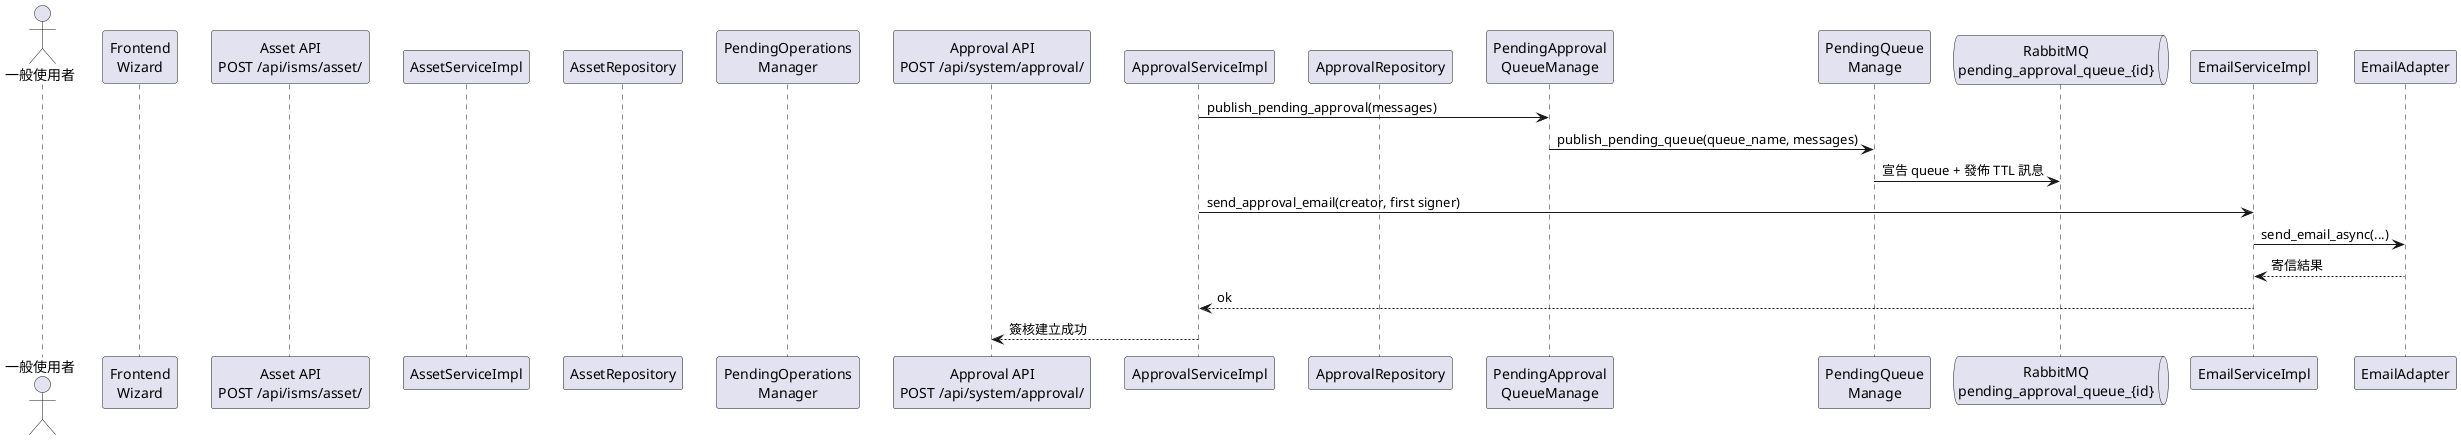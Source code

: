 @startuml
skinparam ParticipantPadding 12
skinparam BoxPadding 6

actor "一般使用者" as User
participant "Frontend\nWizard" as FE
participant "Asset API\nPOST /api/isms/asset/" as AssetAPI
participant "AssetServiceImpl" as AssetSvc
participant "AssetRepository" as AssetRepo
participant "PendingOperations\nManager" as POM
participant "Approval API\nPOST /api/system/approval/" as ApprovalAPI
participant "ApprovalServiceImpl" as ApprovalSvc
participant "ApprovalRepository" as ApprovalRepo
participant "PendingApproval\nQueueManage" as PendingQM
participant "PendingQueue\nManage" as QueueMgr
queue "RabbitMQ\npending_approval_queue_{id}" as MQ
participant "EmailServiceImpl" as EmailSvc
participant "EmailAdapter" as EmailAdapter


ApprovalSvc -> PendingQM: publish_pending_approval(messages)
PendingQM -> QueueMgr: publish_pending_queue(queue_name, messages)
QueueMgr -> MQ: 宣告 queue + 發佈 TTL 訊息
ApprovalSvc -> EmailSvc: send_approval_email(creator, first signer)
EmailSvc -> EmailAdapter: send_email_async(...)
EmailAdapter --> EmailSvc: 寄信結果
EmailSvc --> ApprovalSvc: ok
ApprovalSvc --> ApprovalAPI: 簽核建立成功

@enduml